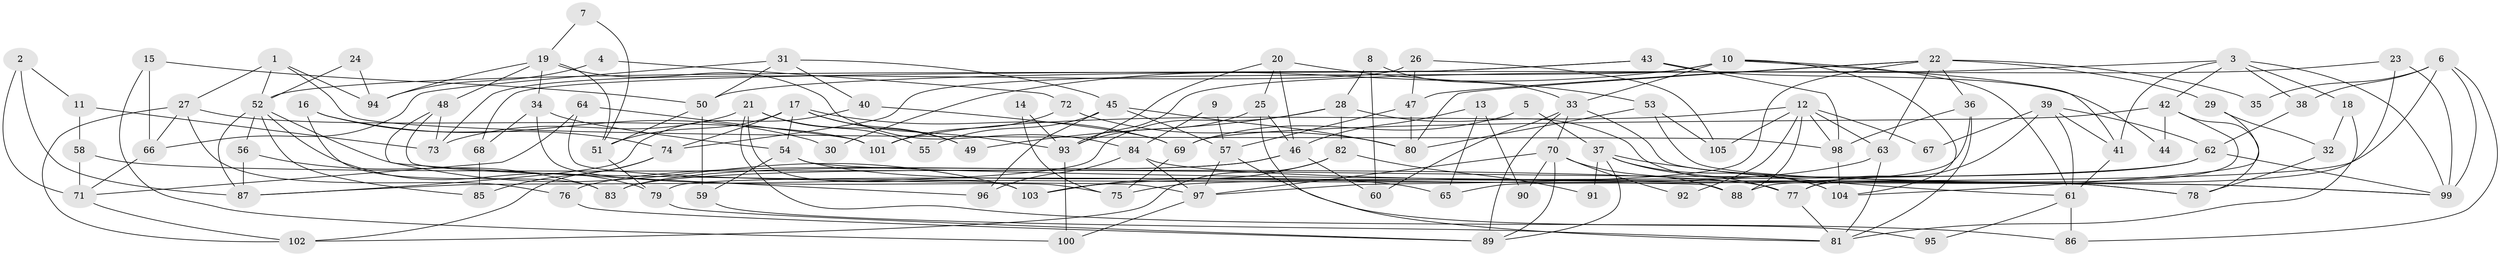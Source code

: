 // Generated by graph-tools (version 1.1) at 2025/14/03/09/25 04:14:54]
// undirected, 105 vertices, 210 edges
graph export_dot {
graph [start="1"]
  node [color=gray90,style=filled];
  1;
  2;
  3;
  4;
  5;
  6;
  7;
  8;
  9;
  10;
  11;
  12;
  13;
  14;
  15;
  16;
  17;
  18;
  19;
  20;
  21;
  22;
  23;
  24;
  25;
  26;
  27;
  28;
  29;
  30;
  31;
  32;
  33;
  34;
  35;
  36;
  37;
  38;
  39;
  40;
  41;
  42;
  43;
  44;
  45;
  46;
  47;
  48;
  49;
  50;
  51;
  52;
  53;
  54;
  55;
  56;
  57;
  58;
  59;
  60;
  61;
  62;
  63;
  64;
  65;
  66;
  67;
  68;
  69;
  70;
  71;
  72;
  73;
  74;
  75;
  76;
  77;
  78;
  79;
  80;
  81;
  82;
  83;
  84;
  85;
  86;
  87;
  88;
  89;
  90;
  91;
  92;
  93;
  94;
  95;
  96;
  97;
  98;
  99;
  100;
  101;
  102;
  103;
  104;
  105;
  1 -- 52;
  1 -- 98;
  1 -- 27;
  1 -- 94;
  2 -- 71;
  2 -- 11;
  2 -- 87;
  3 -- 41;
  3 -- 93;
  3 -- 18;
  3 -- 38;
  3 -- 42;
  3 -- 99;
  4 -- 72;
  4 -- 94;
  5 -- 69;
  5 -- 37;
  6 -- 99;
  6 -- 38;
  6 -- 35;
  6 -- 79;
  6 -- 86;
  7 -- 51;
  7 -- 19;
  8 -- 33;
  8 -- 60;
  8 -- 28;
  9 -- 84;
  9 -- 57;
  10 -- 33;
  10 -- 74;
  10 -- 30;
  10 -- 41;
  10 -- 61;
  10 -- 104;
  11 -- 58;
  11 -- 73;
  12 -- 88;
  12 -- 98;
  12 -- 63;
  12 -- 67;
  12 -- 92;
  12 -- 101;
  12 -- 105;
  13 -- 65;
  13 -- 46;
  13 -- 90;
  14 -- 75;
  14 -- 93;
  15 -- 100;
  15 -- 66;
  15 -- 50;
  16 -- 74;
  16 -- 83;
  16 -- 30;
  17 -- 69;
  17 -- 51;
  17 -- 49;
  17 -- 54;
  17 -- 74;
  17 -- 93;
  18 -- 81;
  18 -- 32;
  19 -- 34;
  19 -- 51;
  19 -- 48;
  19 -- 84;
  19 -- 94;
  20 -- 93;
  20 -- 53;
  20 -- 25;
  20 -- 46;
  21 -- 49;
  21 -- 86;
  21 -- 55;
  21 -- 73;
  21 -- 103;
  22 -- 97;
  22 -- 63;
  22 -- 29;
  22 -- 35;
  22 -- 36;
  22 -- 47;
  22 -- 80;
  23 -- 99;
  23 -- 50;
  23 -- 88;
  24 -- 94;
  24 -- 52;
  25 -- 46;
  25 -- 81;
  25 -- 93;
  26 -- 47;
  26 -- 73;
  26 -- 105;
  27 -- 102;
  27 -- 66;
  27 -- 76;
  27 -- 101;
  28 -- 104;
  28 -- 49;
  28 -- 82;
  28 -- 87;
  29 -- 104;
  29 -- 32;
  31 -- 40;
  31 -- 50;
  31 -- 45;
  31 -- 66;
  32 -- 78;
  33 -- 78;
  33 -- 89;
  33 -- 60;
  33 -- 70;
  34 -- 54;
  34 -- 68;
  34 -- 75;
  36 -- 81;
  36 -- 65;
  36 -- 98;
  37 -- 61;
  37 -- 89;
  37 -- 77;
  37 -- 91;
  37 -- 104;
  38 -- 62;
  39 -- 61;
  39 -- 77;
  39 -- 41;
  39 -- 62;
  39 -- 67;
  40 -- 87;
  40 -- 69;
  41 -- 61;
  42 -- 78;
  42 -- 44;
  42 -- 69;
  42 -- 77;
  43 -- 98;
  43 -- 52;
  43 -- 44;
  43 -- 68;
  45 -- 80;
  45 -- 55;
  45 -- 57;
  45 -- 96;
  46 -- 76;
  46 -- 60;
  46 -- 83;
  47 -- 57;
  47 -- 80;
  48 -- 96;
  48 -- 73;
  48 -- 88;
  50 -- 59;
  50 -- 51;
  51 -- 79;
  52 -- 103;
  52 -- 87;
  52 -- 56;
  52 -- 79;
  52 -- 85;
  53 -- 80;
  53 -- 105;
  53 -- 78;
  54 -- 99;
  54 -- 59;
  54 -- 65;
  56 -- 87;
  56 -- 83;
  57 -- 97;
  57 -- 95;
  58 -- 77;
  58 -- 71;
  59 -- 81;
  61 -- 86;
  61 -- 95;
  62 -- 83;
  62 -- 75;
  62 -- 99;
  63 -- 81;
  63 -- 103;
  64 -- 101;
  64 -- 97;
  64 -- 71;
  66 -- 71;
  68 -- 85;
  69 -- 75;
  70 -- 88;
  70 -- 89;
  70 -- 90;
  70 -- 92;
  70 -- 97;
  71 -- 102;
  72 -- 101;
  72 -- 80;
  74 -- 102;
  74 -- 85;
  76 -- 89;
  77 -- 81;
  79 -- 89;
  82 -- 103;
  82 -- 91;
  82 -- 102;
  84 -- 99;
  84 -- 96;
  84 -- 97;
  93 -- 100;
  97 -- 100;
  98 -- 104;
}
